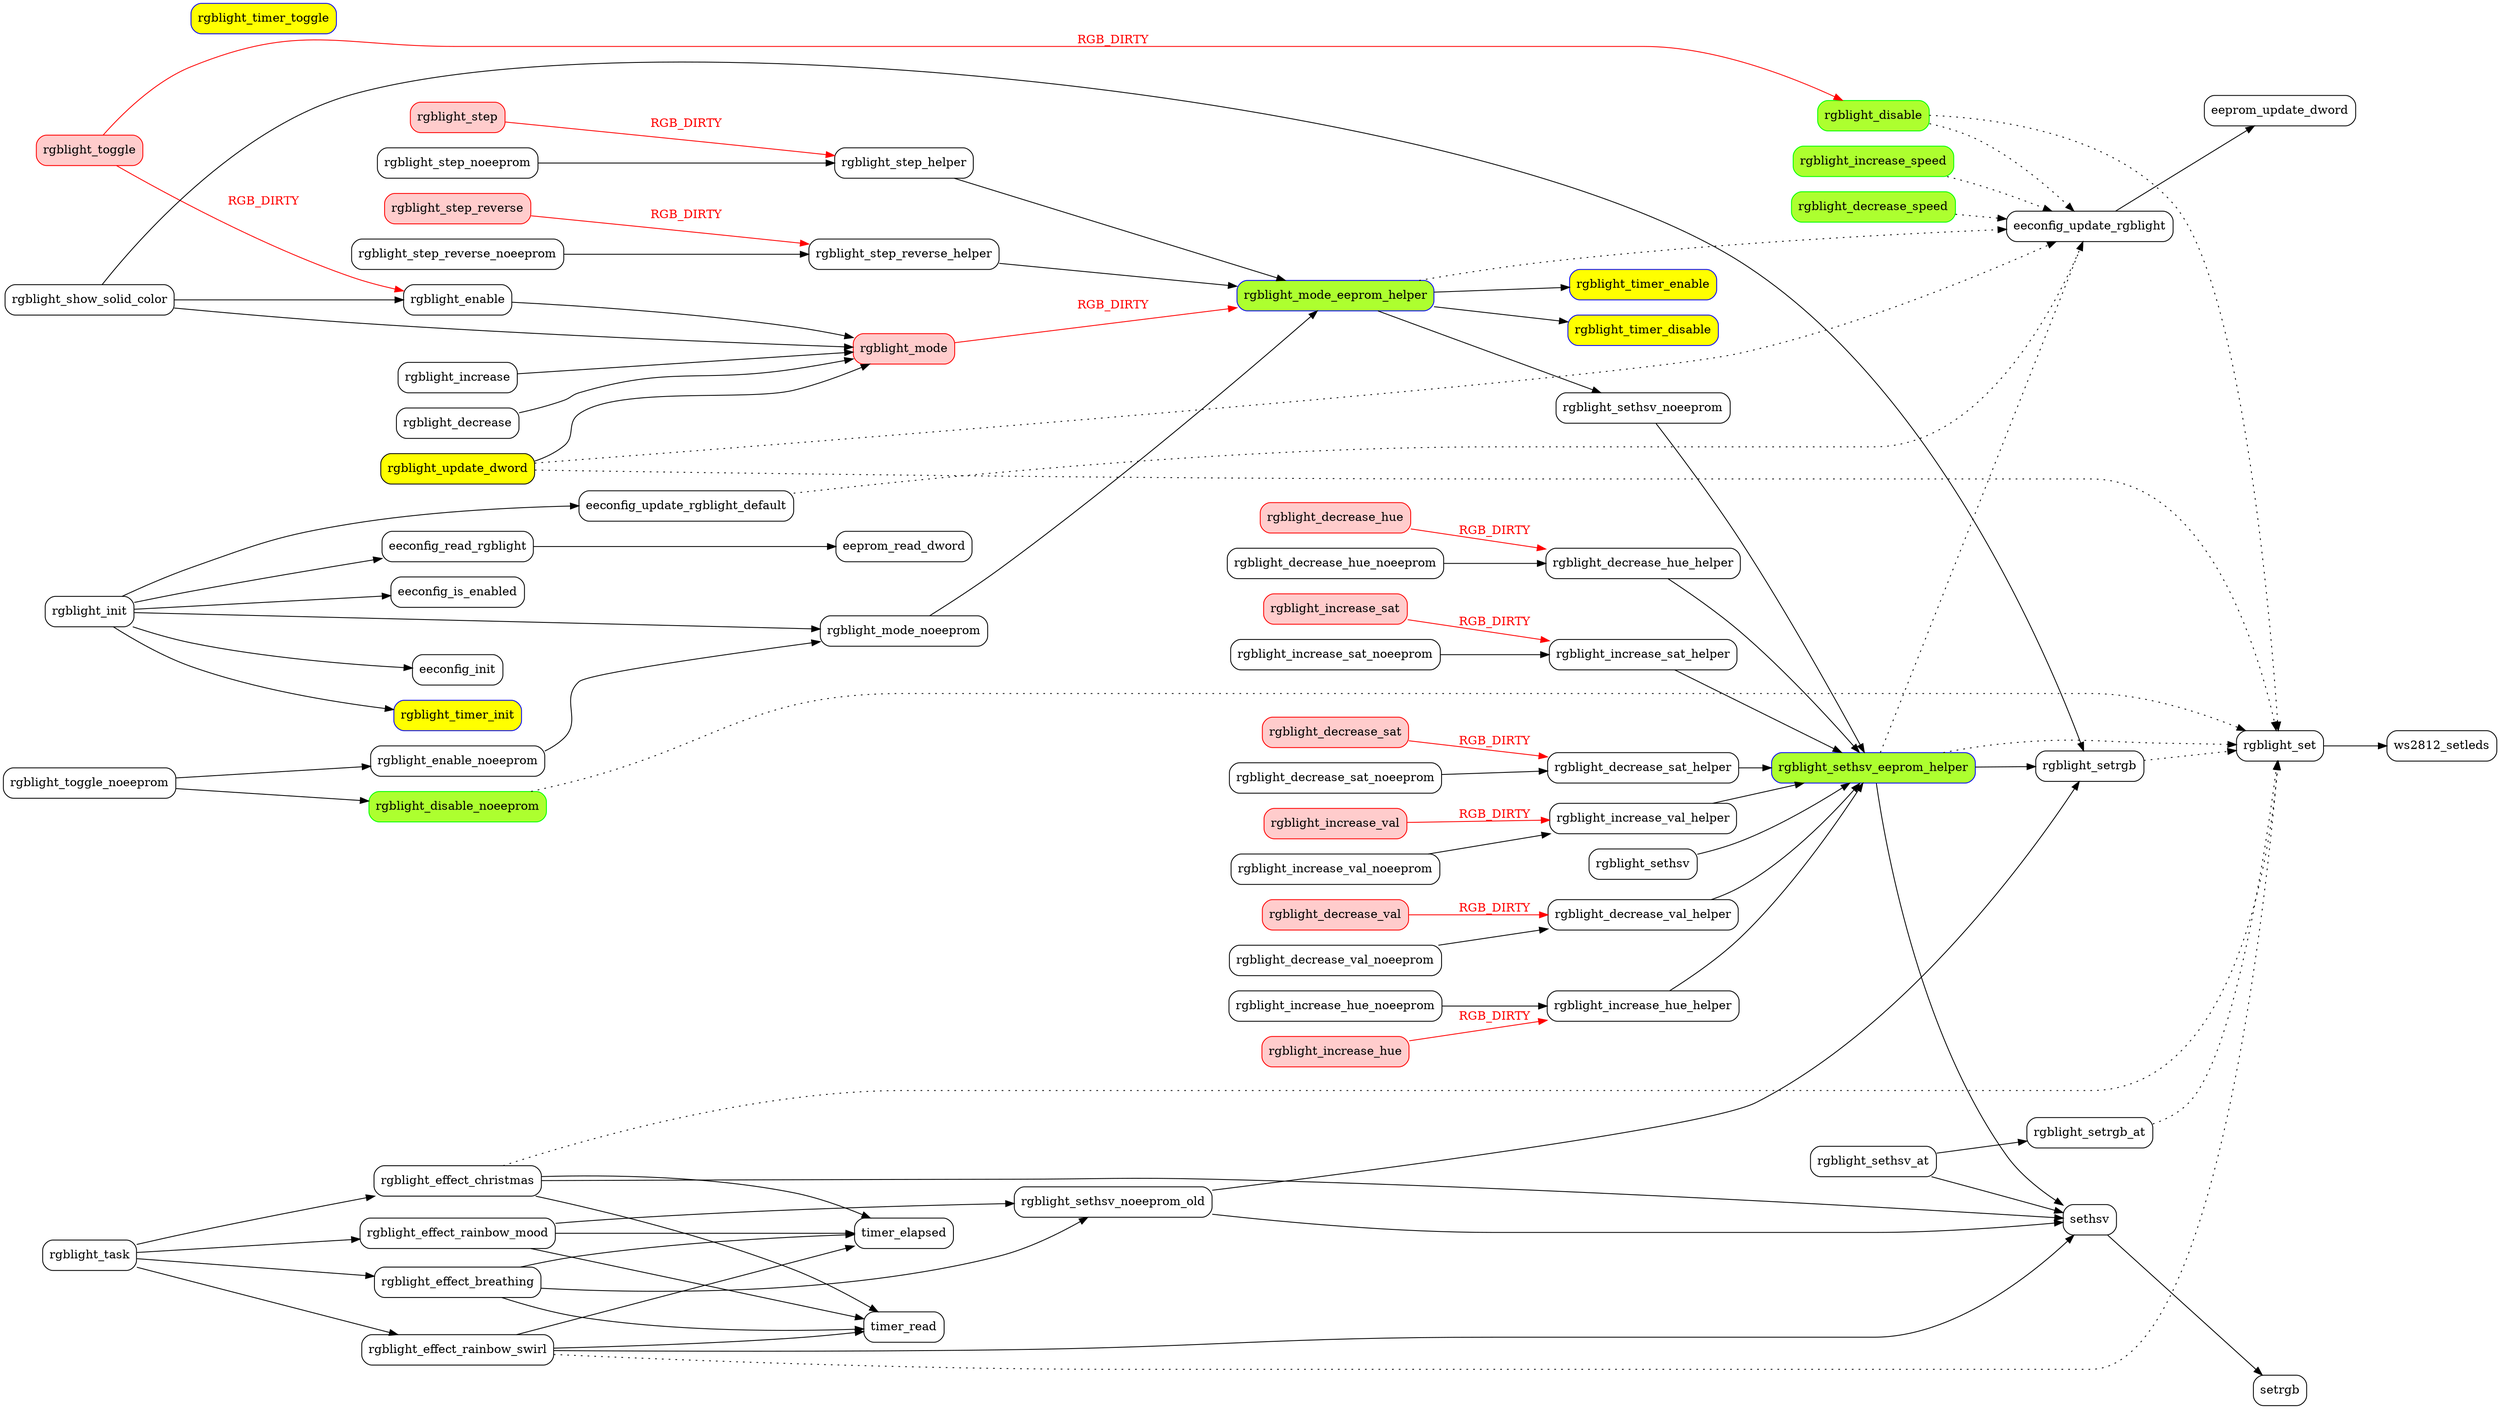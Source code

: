 // qmk_firmware/quantum/rgblight.c call graph (2019-1-29)
//
// USE Graphviz -- http://www.graphviz.org/
//                 http://www.graphviz.org/documentation/
// usage:
//   % dot -Tpdf -o<output.pdf> rgblight-call-graph.dot
//   % dot -Tpng -o<output.png> rgblight-call-graph.dot
//
// result 2019-1-29: https://i.imgur.com/euCQswD.png
// result 2019-1-31: https://i.imgur.com/S9N9sNk.png

digraph rgblight_call_graph {
graph [ rankdir = LR ];
node [ shape = box, style = "rounded" ];

// quantum/quantum.c sets RGB_DIRTY after calling the following function.
rgblight_toggle,
rgblight_step_reverse,
rgblight_step,
rgblight_increase_hue,
rgblight_decrease_hue,
rgblight_increase_sat,
rgblight_decrease_sat,
rgblight_increase_val,
rgblight_decrease_val,
rgblight_mode [style = "rounded,filled", color = "#ff0000", fillcolor = "#ffcccc"];

// --------------------------- node(function) list ---------------------------
sethsv
setrgb
eeconfig_read_rgblight
eeconfig_update_rgblight
eeconfig_update_rgblight_default
// eeconfig_debug_rgblight
// rgblight_get_mode
rgblight_increase_speed [style = "rounded,filled", color = green, fillcolor = greenyellow]
rgblight_decrease_speed [style = "rounded,filled", color = green, fillcolor = greenyellow]
// rgblight_get_hue
// rgblight_get_sat
// rgblight_get_val
rgblight_set
rgblight_setrgb
rgblight_sethsv_noeeprom_old
rgblight_sethsv_eeprom_helper [style = "rounded,filled", color = blue, fillcolor = greenyellow]
rgblight_increase_hue_helper
rgblight_increase_hue_noeeprom
rgblight_increase_hue
rgblight_decrease_hue_helper
rgblight_decrease_hue_noeeprom
rgblight_decrease_hue
rgblight_increase_sat_helper
rgblight_increase_sat_noeeprom
rgblight_increase_sat
rgblight_decrease_sat_helper
rgblight_decrease_sat_noeeprom
rgblight_decrease_sat
rgblight_increase_val_helper
rgblight_increase_val_noeeprom
rgblight_increase_val
rgblight_decrease_val_helper
rgblight_decrease_val_noeeprom
rgblight_decrease_val
rgblight_sethsv
rgblight_sethsv_noeeprom
rgblight_mode_eeprom_helper [style = "rounded,filled", color = blue, fillcolor = greenyellow]
rgblight_step_helper
rgblight_step_noeeprom
rgblight_step
rgblight_step_reverse_helper
rgblight_step_reverse_noeeprom
rgblight_step_reverse
rgblight_mode
rgblight_increase
rgblight_decrease
rgblight_enable
rgblight_mode_noeeprom
rgblight_init
rgblight_enable_noeeprom
rgblight_setrgb_at
rgblight_sethsv_at
rgblight_update_dword [style = "rounded,filled", fillcolor = yellow]
rgblight_disable [style = "rounded,filled", color = green, fillcolor = greenyellow]
rgblight_toggle
rgblight_disable_noeeprom [style = "rounded,filled", color = green, fillcolor = greenyellow]
rgblight_toggle_noeeprom

rgblight_timer_init [style = "rounded,filled", color = blue, fillcolor = yellow]
rgblight_timer_enable [style = "rounded,filled", color = blue, fillcolor = yellow]
rgblight_timer_disable [style = "rounded,filled", color = blue, fillcolor = yellow]
rgblight_timer_toggle [style = "rounded,filled", color = blue, fillcolor = yellow]
rgblight_show_solid_color
rgblight_effect_breathing
rgblight_effect_rainbow_mood
rgblight_effect_rainbow_swirl
rgblight_effect_christmas
rgblight_task

{ rank=min; rgblight_task; rgblight_init }
{ rank=same; rgblight_enable; rgblight_effect_breathing;
  rgblight_effect_rainbow_mood; rgblight_effect_rainbow_swirl;
  rgblight_effect_christmas }
{ rank=same; rgblight_disable_noeeprom; rgblight_enable_noeeprom; }

// --------------------------- call list ---------------------------

rgblight_task   -> rgblight_effect_breathing
rgblight_task   -> rgblight_effect_rainbow_mood
rgblight_task   -> rgblight_effect_rainbow_swirl
rgblight_task   -> rgblight_effect_christmas

rgblight_effect_breathing -> timer_elapsed
rgblight_effect_breathing -> timer_read
rgblight_effect_breathing -> rgblight_sethsv_noeeprom_old

rgblight_effect_rainbow_mood  -> timer_elapsed
rgblight_effect_rainbow_mood  -> timer_read
rgblight_effect_rainbow_mood  -> rgblight_sethsv_noeeprom_old

rgblight_effect_rainbow_swirl -> timer_elapsed
rgblight_effect_rainbow_swirl -> timer_read
rgblight_effect_rainbow_swirl -> sethsv
rgblight_effect_rainbow_swirl -> rgblight_set [style = "dotted"]

rgblight_effect_christmas  -> timer_elapsed
rgblight_effect_christmas  -> timer_read
rgblight_effect_christmas  -> sethsv
rgblight_effect_christmas  -> rgblight_set [style = "dotted"];

sethsv -> setrgb

eeconfig_read_rgblight -> eeprom_read_dword

eeconfig_update_rgblight -> eeprom_update_dword

eeconfig_update_rgblight_default -> eeconfig_update_rgblight [style = "dotted"];

rgblight_increase_speed -> eeconfig_update_rgblight [style = "dotted"];
rgblight_decrease_speed -> eeconfig_update_rgblight [style = "dotted"];

rgblight_set -> ws2812_setleds

rgblight_setrgb -> rgblight_set [style = "dotted"];

rgblight_sethsv_noeeprom_old -> sethsv
rgblight_sethsv_noeeprom_old -> rgblight_setrgb

rgblight_sethsv_eeprom_helper -> sethsv
rgblight_sethsv_eeprom_helper -> rgblight_setrgb
rgblight_sethsv_eeprom_helper -> eeconfig_update_rgblight [style = "dotted"];
rgblight_sethsv_eeprom_helper -> rgblight_set [style = "dotted"];

rgblight_increase_hue_helper -> rgblight_sethsv_eeprom_helper
rgblight_increase_hue_noeeprom -> rgblight_increase_hue_helper
rgblight_increase_hue -> rgblight_increase_hue_helper  [ label = "RGB_DIRTY", color = red, fontcolor = red]

rgblight_decrease_hue_helper -> rgblight_sethsv_eeprom_helper
rgblight_decrease_hue_noeeprom -> rgblight_decrease_hue_helper
rgblight_decrease_hue -> rgblight_decrease_hue_helper [ label = "RGB_DIRTY", color = red, fontcolor = red]

rgblight_increase_sat_helper -> rgblight_sethsv_eeprom_helper
rgblight_increase_sat_noeeprom -> rgblight_increase_sat_helper
rgblight_increase_sat -> rgblight_increase_sat_helper [ label = "RGB_DIRTY", color = red, fontcolor = red]

rgblight_decrease_sat_helper -> rgblight_sethsv_eeprom_helper
rgblight_decrease_sat_noeeprom -> rgblight_decrease_sat_helper
rgblight_decrease_sat -> rgblight_decrease_sat_helper [ label = "RGB_DIRTY", color = red, fontcolor = red]

rgblight_increase_val_helper -> rgblight_sethsv_eeprom_helper
rgblight_increase_val_noeeprom -> rgblight_increase_val_helper
rgblight_increase_val -> rgblight_increase_val_helper [ label = "RGB_DIRTY", color = red, fontcolor = red]

rgblight_decrease_val_helper -> rgblight_sethsv_eeprom_helper
rgblight_decrease_val_noeeprom -> rgblight_decrease_val_helper
rgblight_decrease_val -> rgblight_decrease_val_helper [ label = "RGB_DIRTY", color = red, fontcolor = red]

rgblight_sethsv -> rgblight_sethsv_eeprom_helper

rgblight_sethsv_noeeprom -> rgblight_sethsv_eeprom_helper

rgblight_mode_eeprom_helper -> eeconfig_update_rgblight [style = "dotted"];
rgblight_mode_eeprom_helper -> rgblight_sethsv_noeeprom
rgblight_mode_eeprom_helper -> rgblight_timer_disable
rgblight_mode_eeprom_helper -> rgblight_timer_enable

rgblight_step_helper -> rgblight_mode_eeprom_helper
rgblight_step_noeeprom -> rgblight_step_helper
rgblight_step -> rgblight_step_helper [ label = "RGB_DIRTY", color = red, fontcolor = red]
rgblight_step_reverse_helper -> rgblight_mode_eeprom_helper
rgblight_step_reverse_noeeprom -> rgblight_step_reverse_helper
rgblight_step_reverse -> rgblight_step_reverse_helper [ label = "RGB_DIRTY", color = red, fontcolor = red]

rgblight_mode -> rgblight_mode_eeprom_helper [ label = "RGB_DIRTY", color = red, fontcolor = red]

rgblight_increase -> rgblight_mode
rgblight_decrease -> rgblight_mode

rgblight_enable -> rgblight_mode
rgblight_mode_noeeprom -> rgblight_mode_eeprom_helper

rgblight_init -> eeconfig_is_enabled
rgblight_init -> eeconfig_init
rgblight_init -> eeconfig_update_rgblight_default
rgblight_init -> eeconfig_read_rgblight
rgblight_init -> rgblight_mode_noeeprom
rgblight_init -> rgblight_timer_init

rgblight_enable_noeeprom -> rgblight_mode_noeeprom

rgblight_setrgb_at -> rgblight_set [style = "dotted"];
rgblight_sethsv_at -> sethsv
rgblight_sethsv_at -> rgblight_setrgb_at

rgblight_update_dword -> eeconfig_update_rgblight [style = "dotted"];
rgblight_update_dword -> rgblight_mode
rgblight_update_dword -> rgblight_set [style = "dotted"];

rgblight_disable -> eeconfig_update_rgblight [style = "dotted"];
rgblight_disable -> rgblight_set [style = "dotted"];

rgblight_toggle -> rgblight_disable [ label = "RGB_DIRTY", color = red, fontcolor = red]
rgblight_toggle -> rgblight_enable [ label = "RGB_DIRTY", color = red, fontcolor = red]

rgblight_disable_noeeprom -> rgblight_set [style = "dotted"];

rgblight_toggle_noeeprom -> rgblight_disable_noeeprom
rgblight_toggle_noeeprom -> rgblight_enable_noeeprom

rgblight_show_solid_color -> rgblight_enable
rgblight_show_solid_color -> rgblight_mode
rgblight_show_solid_color -> rgblight_setrgb

}
